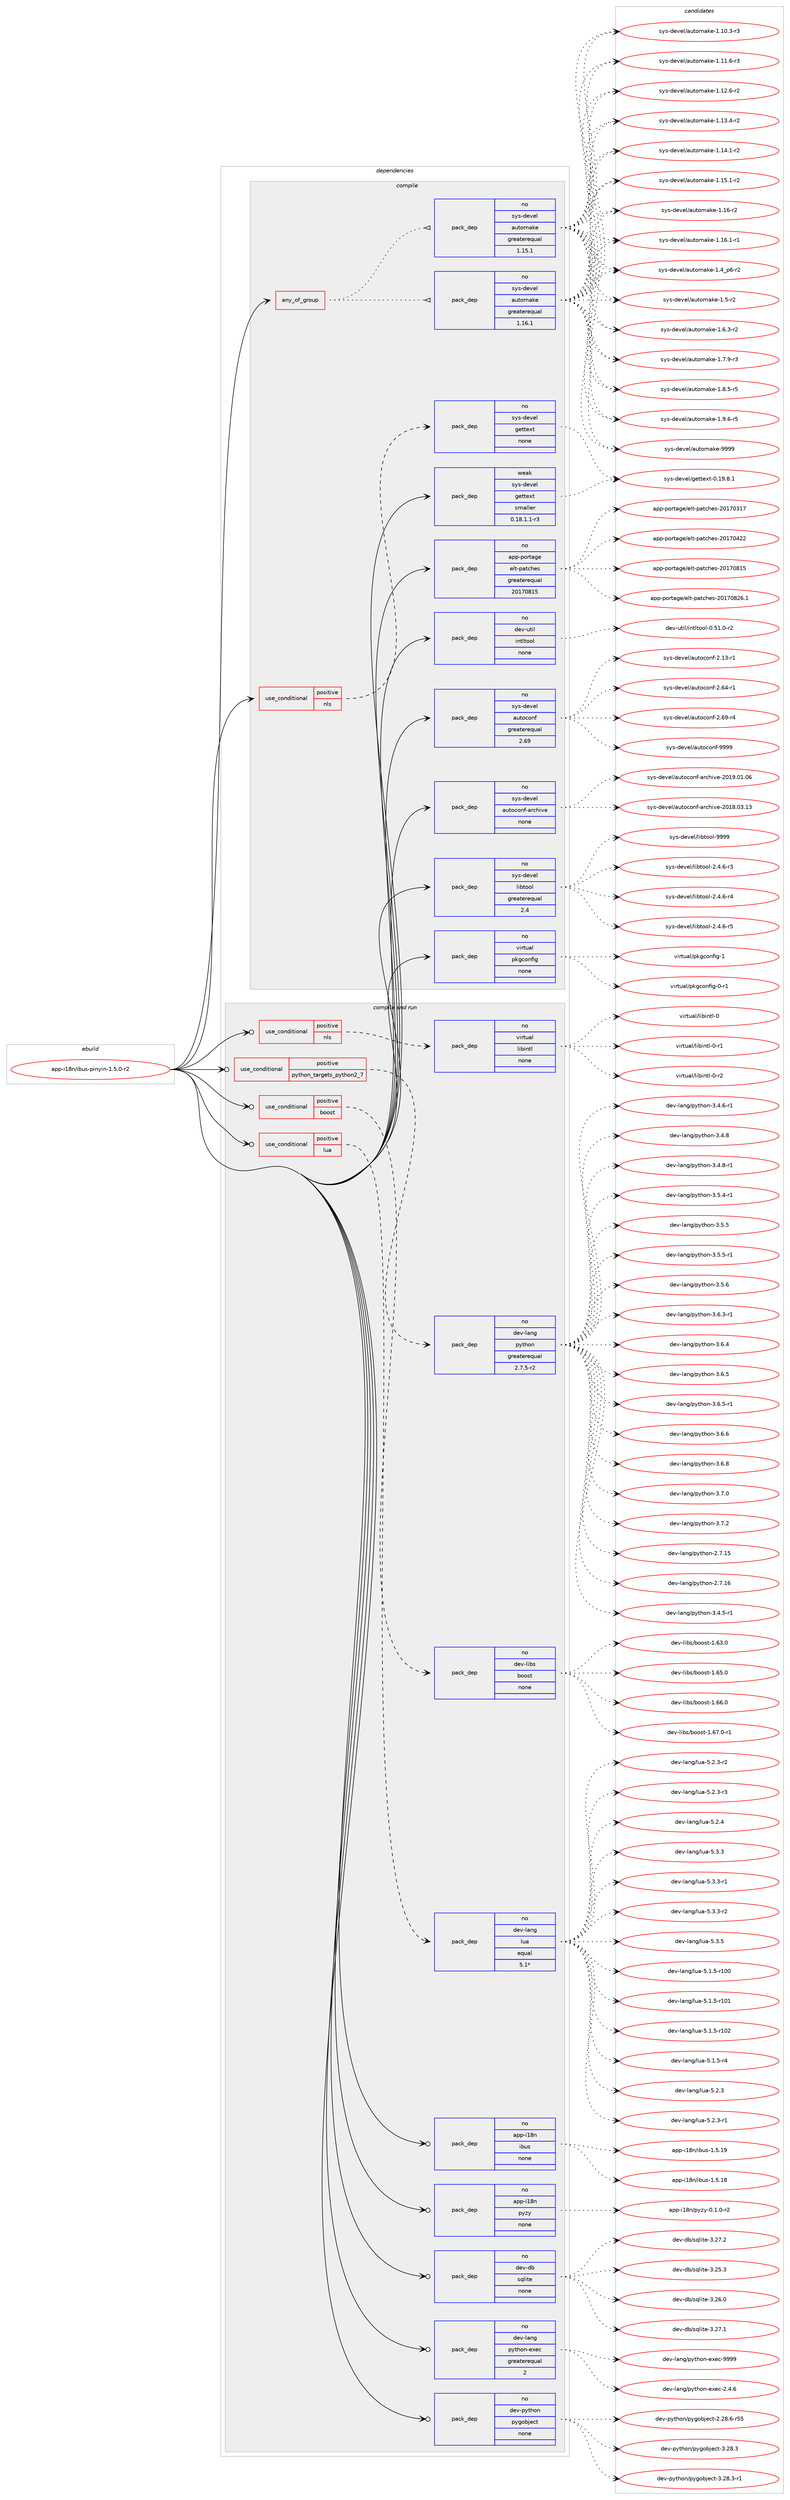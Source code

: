 digraph prolog {

# *************
# Graph options
# *************

newrank=true;
concentrate=true;
compound=true;
graph [rankdir=LR,fontname=Helvetica,fontsize=10,ranksep=1.5];#, ranksep=2.5, nodesep=0.2];
edge  [arrowhead=vee];
node  [fontname=Helvetica,fontsize=10];

# **********
# The ebuild
# **********

subgraph cluster_leftcol {
color=gray;
rank=same;
label=<<i>ebuild</i>>;
id [label="app-i18n/ibus-pinyin-1.5.0-r2", color=red, width=4, href="../app-i18n/ibus-pinyin-1.5.0-r2.svg"];
}

# ****************
# The dependencies
# ****************

subgraph cluster_midcol {
color=gray;
label=<<i>dependencies</i>>;
subgraph cluster_compile {
fillcolor="#eeeeee";
style=filled;
label=<<i>compile</i>>;
subgraph any19571 {
dependency1295176 [label=<<TABLE BORDER="0" CELLBORDER="1" CELLSPACING="0" CELLPADDING="4"><TR><TD CELLPADDING="10">any_of_group</TD></TR></TABLE>>, shape=none, color=red];subgraph pack922435 {
dependency1295177 [label=<<TABLE BORDER="0" CELLBORDER="1" CELLSPACING="0" CELLPADDING="4" WIDTH="220"><TR><TD ROWSPAN="6" CELLPADDING="30">pack_dep</TD></TR><TR><TD WIDTH="110">no</TD></TR><TR><TD>sys-devel</TD></TR><TR><TD>automake</TD></TR><TR><TD>greaterequal</TD></TR><TR><TD>1.16.1</TD></TR></TABLE>>, shape=none, color=blue];
}
dependency1295176:e -> dependency1295177:w [weight=20,style="dotted",arrowhead="oinv"];
subgraph pack922436 {
dependency1295178 [label=<<TABLE BORDER="0" CELLBORDER="1" CELLSPACING="0" CELLPADDING="4" WIDTH="220"><TR><TD ROWSPAN="6" CELLPADDING="30">pack_dep</TD></TR><TR><TD WIDTH="110">no</TD></TR><TR><TD>sys-devel</TD></TR><TR><TD>automake</TD></TR><TR><TD>greaterequal</TD></TR><TR><TD>1.15.1</TD></TR></TABLE>>, shape=none, color=blue];
}
dependency1295176:e -> dependency1295178:w [weight=20,style="dotted",arrowhead="oinv"];
}
id:e -> dependency1295176:w [weight=20,style="solid",arrowhead="vee"];
subgraph cond352632 {
dependency1295179 [label=<<TABLE BORDER="0" CELLBORDER="1" CELLSPACING="0" CELLPADDING="4"><TR><TD ROWSPAN="3" CELLPADDING="10">use_conditional</TD></TR><TR><TD>positive</TD></TR><TR><TD>nls</TD></TR></TABLE>>, shape=none, color=red];
subgraph pack922437 {
dependency1295180 [label=<<TABLE BORDER="0" CELLBORDER="1" CELLSPACING="0" CELLPADDING="4" WIDTH="220"><TR><TD ROWSPAN="6" CELLPADDING="30">pack_dep</TD></TR><TR><TD WIDTH="110">no</TD></TR><TR><TD>sys-devel</TD></TR><TR><TD>gettext</TD></TR><TR><TD>none</TD></TR><TR><TD></TD></TR></TABLE>>, shape=none, color=blue];
}
dependency1295179:e -> dependency1295180:w [weight=20,style="dashed",arrowhead="vee"];
}
id:e -> dependency1295179:w [weight=20,style="solid",arrowhead="vee"];
subgraph pack922438 {
dependency1295181 [label=<<TABLE BORDER="0" CELLBORDER="1" CELLSPACING="0" CELLPADDING="4" WIDTH="220"><TR><TD ROWSPAN="6" CELLPADDING="30">pack_dep</TD></TR><TR><TD WIDTH="110">no</TD></TR><TR><TD>app-portage</TD></TR><TR><TD>elt-patches</TD></TR><TR><TD>greaterequal</TD></TR><TR><TD>20170815</TD></TR></TABLE>>, shape=none, color=blue];
}
id:e -> dependency1295181:w [weight=20,style="solid",arrowhead="vee"];
subgraph pack922439 {
dependency1295182 [label=<<TABLE BORDER="0" CELLBORDER="1" CELLSPACING="0" CELLPADDING="4" WIDTH="220"><TR><TD ROWSPAN="6" CELLPADDING="30">pack_dep</TD></TR><TR><TD WIDTH="110">no</TD></TR><TR><TD>dev-util</TD></TR><TR><TD>intltool</TD></TR><TR><TD>none</TD></TR><TR><TD></TD></TR></TABLE>>, shape=none, color=blue];
}
id:e -> dependency1295182:w [weight=20,style="solid",arrowhead="vee"];
subgraph pack922440 {
dependency1295183 [label=<<TABLE BORDER="0" CELLBORDER="1" CELLSPACING="0" CELLPADDING="4" WIDTH="220"><TR><TD ROWSPAN="6" CELLPADDING="30">pack_dep</TD></TR><TR><TD WIDTH="110">no</TD></TR><TR><TD>sys-devel</TD></TR><TR><TD>autoconf</TD></TR><TR><TD>greaterequal</TD></TR><TR><TD>2.69</TD></TR></TABLE>>, shape=none, color=blue];
}
id:e -> dependency1295183:w [weight=20,style="solid",arrowhead="vee"];
subgraph pack922441 {
dependency1295184 [label=<<TABLE BORDER="0" CELLBORDER="1" CELLSPACING="0" CELLPADDING="4" WIDTH="220"><TR><TD ROWSPAN="6" CELLPADDING="30">pack_dep</TD></TR><TR><TD WIDTH="110">no</TD></TR><TR><TD>sys-devel</TD></TR><TR><TD>autoconf-archive</TD></TR><TR><TD>none</TD></TR><TR><TD></TD></TR></TABLE>>, shape=none, color=blue];
}
id:e -> dependency1295184:w [weight=20,style="solid",arrowhead="vee"];
subgraph pack922442 {
dependency1295185 [label=<<TABLE BORDER="0" CELLBORDER="1" CELLSPACING="0" CELLPADDING="4" WIDTH="220"><TR><TD ROWSPAN="6" CELLPADDING="30">pack_dep</TD></TR><TR><TD WIDTH="110">no</TD></TR><TR><TD>sys-devel</TD></TR><TR><TD>libtool</TD></TR><TR><TD>greaterequal</TD></TR><TR><TD>2.4</TD></TR></TABLE>>, shape=none, color=blue];
}
id:e -> dependency1295185:w [weight=20,style="solid",arrowhead="vee"];
subgraph pack922443 {
dependency1295186 [label=<<TABLE BORDER="0" CELLBORDER="1" CELLSPACING="0" CELLPADDING="4" WIDTH="220"><TR><TD ROWSPAN="6" CELLPADDING="30">pack_dep</TD></TR><TR><TD WIDTH="110">no</TD></TR><TR><TD>virtual</TD></TR><TR><TD>pkgconfig</TD></TR><TR><TD>none</TD></TR><TR><TD></TD></TR></TABLE>>, shape=none, color=blue];
}
id:e -> dependency1295186:w [weight=20,style="solid",arrowhead="vee"];
subgraph pack922444 {
dependency1295187 [label=<<TABLE BORDER="0" CELLBORDER="1" CELLSPACING="0" CELLPADDING="4" WIDTH="220"><TR><TD ROWSPAN="6" CELLPADDING="30">pack_dep</TD></TR><TR><TD WIDTH="110">weak</TD></TR><TR><TD>sys-devel</TD></TR><TR><TD>gettext</TD></TR><TR><TD>smaller</TD></TR><TR><TD>0.18.1.1-r3</TD></TR></TABLE>>, shape=none, color=blue];
}
id:e -> dependency1295187:w [weight=20,style="solid",arrowhead="vee"];
}
subgraph cluster_compileandrun {
fillcolor="#eeeeee";
style=filled;
label=<<i>compile and run</i>>;
subgraph cond352633 {
dependency1295188 [label=<<TABLE BORDER="0" CELLBORDER="1" CELLSPACING="0" CELLPADDING="4"><TR><TD ROWSPAN="3" CELLPADDING="10">use_conditional</TD></TR><TR><TD>positive</TD></TR><TR><TD>boost</TD></TR></TABLE>>, shape=none, color=red];
subgraph pack922445 {
dependency1295189 [label=<<TABLE BORDER="0" CELLBORDER="1" CELLSPACING="0" CELLPADDING="4" WIDTH="220"><TR><TD ROWSPAN="6" CELLPADDING="30">pack_dep</TD></TR><TR><TD WIDTH="110">no</TD></TR><TR><TD>dev-libs</TD></TR><TR><TD>boost</TD></TR><TR><TD>none</TD></TR><TR><TD></TD></TR></TABLE>>, shape=none, color=blue];
}
dependency1295188:e -> dependency1295189:w [weight=20,style="dashed",arrowhead="vee"];
}
id:e -> dependency1295188:w [weight=20,style="solid",arrowhead="odotvee"];
subgraph cond352634 {
dependency1295190 [label=<<TABLE BORDER="0" CELLBORDER="1" CELLSPACING="0" CELLPADDING="4"><TR><TD ROWSPAN="3" CELLPADDING="10">use_conditional</TD></TR><TR><TD>positive</TD></TR><TR><TD>lua</TD></TR></TABLE>>, shape=none, color=red];
subgraph pack922446 {
dependency1295191 [label=<<TABLE BORDER="0" CELLBORDER="1" CELLSPACING="0" CELLPADDING="4" WIDTH="220"><TR><TD ROWSPAN="6" CELLPADDING="30">pack_dep</TD></TR><TR><TD WIDTH="110">no</TD></TR><TR><TD>dev-lang</TD></TR><TR><TD>lua</TD></TR><TR><TD>equal</TD></TR><TR><TD>5.1*</TD></TR></TABLE>>, shape=none, color=blue];
}
dependency1295190:e -> dependency1295191:w [weight=20,style="dashed",arrowhead="vee"];
}
id:e -> dependency1295190:w [weight=20,style="solid",arrowhead="odotvee"];
subgraph cond352635 {
dependency1295192 [label=<<TABLE BORDER="0" CELLBORDER="1" CELLSPACING="0" CELLPADDING="4"><TR><TD ROWSPAN="3" CELLPADDING="10">use_conditional</TD></TR><TR><TD>positive</TD></TR><TR><TD>nls</TD></TR></TABLE>>, shape=none, color=red];
subgraph pack922447 {
dependency1295193 [label=<<TABLE BORDER="0" CELLBORDER="1" CELLSPACING="0" CELLPADDING="4" WIDTH="220"><TR><TD ROWSPAN="6" CELLPADDING="30">pack_dep</TD></TR><TR><TD WIDTH="110">no</TD></TR><TR><TD>virtual</TD></TR><TR><TD>libintl</TD></TR><TR><TD>none</TD></TR><TR><TD></TD></TR></TABLE>>, shape=none, color=blue];
}
dependency1295192:e -> dependency1295193:w [weight=20,style="dashed",arrowhead="vee"];
}
id:e -> dependency1295192:w [weight=20,style="solid",arrowhead="odotvee"];
subgraph cond352636 {
dependency1295194 [label=<<TABLE BORDER="0" CELLBORDER="1" CELLSPACING="0" CELLPADDING="4"><TR><TD ROWSPAN="3" CELLPADDING="10">use_conditional</TD></TR><TR><TD>positive</TD></TR><TR><TD>python_targets_python2_7</TD></TR></TABLE>>, shape=none, color=red];
subgraph pack922448 {
dependency1295195 [label=<<TABLE BORDER="0" CELLBORDER="1" CELLSPACING="0" CELLPADDING="4" WIDTH="220"><TR><TD ROWSPAN="6" CELLPADDING="30">pack_dep</TD></TR><TR><TD WIDTH="110">no</TD></TR><TR><TD>dev-lang</TD></TR><TR><TD>python</TD></TR><TR><TD>greaterequal</TD></TR><TR><TD>2.7.5-r2</TD></TR></TABLE>>, shape=none, color=blue];
}
dependency1295194:e -> dependency1295195:w [weight=20,style="dashed",arrowhead="vee"];
}
id:e -> dependency1295194:w [weight=20,style="solid",arrowhead="odotvee"];
subgraph pack922449 {
dependency1295196 [label=<<TABLE BORDER="0" CELLBORDER="1" CELLSPACING="0" CELLPADDING="4" WIDTH="220"><TR><TD ROWSPAN="6" CELLPADDING="30">pack_dep</TD></TR><TR><TD WIDTH="110">no</TD></TR><TR><TD>app-i18n</TD></TR><TR><TD>ibus</TD></TR><TR><TD>none</TD></TR><TR><TD></TD></TR></TABLE>>, shape=none, color=blue];
}
id:e -> dependency1295196:w [weight=20,style="solid",arrowhead="odotvee"];
subgraph pack922450 {
dependency1295197 [label=<<TABLE BORDER="0" CELLBORDER="1" CELLSPACING="0" CELLPADDING="4" WIDTH="220"><TR><TD ROWSPAN="6" CELLPADDING="30">pack_dep</TD></TR><TR><TD WIDTH="110">no</TD></TR><TR><TD>app-i18n</TD></TR><TR><TD>pyzy</TD></TR><TR><TD>none</TD></TR><TR><TD></TD></TR></TABLE>>, shape=none, color=blue];
}
id:e -> dependency1295197:w [weight=20,style="solid",arrowhead="odotvee"];
subgraph pack922451 {
dependency1295198 [label=<<TABLE BORDER="0" CELLBORDER="1" CELLSPACING="0" CELLPADDING="4" WIDTH="220"><TR><TD ROWSPAN="6" CELLPADDING="30">pack_dep</TD></TR><TR><TD WIDTH="110">no</TD></TR><TR><TD>dev-db</TD></TR><TR><TD>sqlite</TD></TR><TR><TD>none</TD></TR><TR><TD></TD></TR></TABLE>>, shape=none, color=blue];
}
id:e -> dependency1295198:w [weight=20,style="solid",arrowhead="odotvee"];
subgraph pack922452 {
dependency1295199 [label=<<TABLE BORDER="0" CELLBORDER="1" CELLSPACING="0" CELLPADDING="4" WIDTH="220"><TR><TD ROWSPAN="6" CELLPADDING="30">pack_dep</TD></TR><TR><TD WIDTH="110">no</TD></TR><TR><TD>dev-lang</TD></TR><TR><TD>python-exec</TD></TR><TR><TD>greaterequal</TD></TR><TR><TD>2</TD></TR></TABLE>>, shape=none, color=blue];
}
id:e -> dependency1295199:w [weight=20,style="solid",arrowhead="odotvee"];
subgraph pack922453 {
dependency1295200 [label=<<TABLE BORDER="0" CELLBORDER="1" CELLSPACING="0" CELLPADDING="4" WIDTH="220"><TR><TD ROWSPAN="6" CELLPADDING="30">pack_dep</TD></TR><TR><TD WIDTH="110">no</TD></TR><TR><TD>dev-python</TD></TR><TR><TD>pygobject</TD></TR><TR><TD>none</TD></TR><TR><TD></TD></TR></TABLE>>, shape=none, color=blue];
}
id:e -> dependency1295200:w [weight=20,style="solid",arrowhead="odotvee"];
}
subgraph cluster_run {
fillcolor="#eeeeee";
style=filled;
label=<<i>run</i>>;
}
}

# **************
# The candidates
# **************

subgraph cluster_choices {
rank=same;
color=gray;
label=<<i>candidates</i>>;

subgraph choice922435 {
color=black;
nodesep=1;
choice11512111545100101118101108479711711611110997107101454946494846514511451 [label="sys-devel/automake-1.10.3-r3", color=red, width=4,href="../sys-devel/automake-1.10.3-r3.svg"];
choice11512111545100101118101108479711711611110997107101454946494946544511451 [label="sys-devel/automake-1.11.6-r3", color=red, width=4,href="../sys-devel/automake-1.11.6-r3.svg"];
choice11512111545100101118101108479711711611110997107101454946495046544511450 [label="sys-devel/automake-1.12.6-r2", color=red, width=4,href="../sys-devel/automake-1.12.6-r2.svg"];
choice11512111545100101118101108479711711611110997107101454946495146524511450 [label="sys-devel/automake-1.13.4-r2", color=red, width=4,href="../sys-devel/automake-1.13.4-r2.svg"];
choice11512111545100101118101108479711711611110997107101454946495246494511450 [label="sys-devel/automake-1.14.1-r2", color=red, width=4,href="../sys-devel/automake-1.14.1-r2.svg"];
choice11512111545100101118101108479711711611110997107101454946495346494511450 [label="sys-devel/automake-1.15.1-r2", color=red, width=4,href="../sys-devel/automake-1.15.1-r2.svg"];
choice1151211154510010111810110847971171161111099710710145494649544511450 [label="sys-devel/automake-1.16-r2", color=red, width=4,href="../sys-devel/automake-1.16-r2.svg"];
choice11512111545100101118101108479711711611110997107101454946495446494511449 [label="sys-devel/automake-1.16.1-r1", color=red, width=4,href="../sys-devel/automake-1.16.1-r1.svg"];
choice115121115451001011181011084797117116111109971071014549465295112544511450 [label="sys-devel/automake-1.4_p6-r2", color=red, width=4,href="../sys-devel/automake-1.4_p6-r2.svg"];
choice11512111545100101118101108479711711611110997107101454946534511450 [label="sys-devel/automake-1.5-r2", color=red, width=4,href="../sys-devel/automake-1.5-r2.svg"];
choice115121115451001011181011084797117116111109971071014549465446514511450 [label="sys-devel/automake-1.6.3-r2", color=red, width=4,href="../sys-devel/automake-1.6.3-r2.svg"];
choice115121115451001011181011084797117116111109971071014549465546574511451 [label="sys-devel/automake-1.7.9-r3", color=red, width=4,href="../sys-devel/automake-1.7.9-r3.svg"];
choice115121115451001011181011084797117116111109971071014549465646534511453 [label="sys-devel/automake-1.8.5-r5", color=red, width=4,href="../sys-devel/automake-1.8.5-r5.svg"];
choice115121115451001011181011084797117116111109971071014549465746544511453 [label="sys-devel/automake-1.9.6-r5", color=red, width=4,href="../sys-devel/automake-1.9.6-r5.svg"];
choice115121115451001011181011084797117116111109971071014557575757 [label="sys-devel/automake-9999", color=red, width=4,href="../sys-devel/automake-9999.svg"];
dependency1295177:e -> choice11512111545100101118101108479711711611110997107101454946494846514511451:w [style=dotted,weight="100"];
dependency1295177:e -> choice11512111545100101118101108479711711611110997107101454946494946544511451:w [style=dotted,weight="100"];
dependency1295177:e -> choice11512111545100101118101108479711711611110997107101454946495046544511450:w [style=dotted,weight="100"];
dependency1295177:e -> choice11512111545100101118101108479711711611110997107101454946495146524511450:w [style=dotted,weight="100"];
dependency1295177:e -> choice11512111545100101118101108479711711611110997107101454946495246494511450:w [style=dotted,weight="100"];
dependency1295177:e -> choice11512111545100101118101108479711711611110997107101454946495346494511450:w [style=dotted,weight="100"];
dependency1295177:e -> choice1151211154510010111810110847971171161111099710710145494649544511450:w [style=dotted,weight="100"];
dependency1295177:e -> choice11512111545100101118101108479711711611110997107101454946495446494511449:w [style=dotted,weight="100"];
dependency1295177:e -> choice115121115451001011181011084797117116111109971071014549465295112544511450:w [style=dotted,weight="100"];
dependency1295177:e -> choice11512111545100101118101108479711711611110997107101454946534511450:w [style=dotted,weight="100"];
dependency1295177:e -> choice115121115451001011181011084797117116111109971071014549465446514511450:w [style=dotted,weight="100"];
dependency1295177:e -> choice115121115451001011181011084797117116111109971071014549465546574511451:w [style=dotted,weight="100"];
dependency1295177:e -> choice115121115451001011181011084797117116111109971071014549465646534511453:w [style=dotted,weight="100"];
dependency1295177:e -> choice115121115451001011181011084797117116111109971071014549465746544511453:w [style=dotted,weight="100"];
dependency1295177:e -> choice115121115451001011181011084797117116111109971071014557575757:w [style=dotted,weight="100"];
}
subgraph choice922436 {
color=black;
nodesep=1;
choice11512111545100101118101108479711711611110997107101454946494846514511451 [label="sys-devel/automake-1.10.3-r3", color=red, width=4,href="../sys-devel/automake-1.10.3-r3.svg"];
choice11512111545100101118101108479711711611110997107101454946494946544511451 [label="sys-devel/automake-1.11.6-r3", color=red, width=4,href="../sys-devel/automake-1.11.6-r3.svg"];
choice11512111545100101118101108479711711611110997107101454946495046544511450 [label="sys-devel/automake-1.12.6-r2", color=red, width=4,href="../sys-devel/automake-1.12.6-r2.svg"];
choice11512111545100101118101108479711711611110997107101454946495146524511450 [label="sys-devel/automake-1.13.4-r2", color=red, width=4,href="../sys-devel/automake-1.13.4-r2.svg"];
choice11512111545100101118101108479711711611110997107101454946495246494511450 [label="sys-devel/automake-1.14.1-r2", color=red, width=4,href="../sys-devel/automake-1.14.1-r2.svg"];
choice11512111545100101118101108479711711611110997107101454946495346494511450 [label="sys-devel/automake-1.15.1-r2", color=red, width=4,href="../sys-devel/automake-1.15.1-r2.svg"];
choice1151211154510010111810110847971171161111099710710145494649544511450 [label="sys-devel/automake-1.16-r2", color=red, width=4,href="../sys-devel/automake-1.16-r2.svg"];
choice11512111545100101118101108479711711611110997107101454946495446494511449 [label="sys-devel/automake-1.16.1-r1", color=red, width=4,href="../sys-devel/automake-1.16.1-r1.svg"];
choice115121115451001011181011084797117116111109971071014549465295112544511450 [label="sys-devel/automake-1.4_p6-r2", color=red, width=4,href="../sys-devel/automake-1.4_p6-r2.svg"];
choice11512111545100101118101108479711711611110997107101454946534511450 [label="sys-devel/automake-1.5-r2", color=red, width=4,href="../sys-devel/automake-1.5-r2.svg"];
choice115121115451001011181011084797117116111109971071014549465446514511450 [label="sys-devel/automake-1.6.3-r2", color=red, width=4,href="../sys-devel/automake-1.6.3-r2.svg"];
choice115121115451001011181011084797117116111109971071014549465546574511451 [label="sys-devel/automake-1.7.9-r3", color=red, width=4,href="../sys-devel/automake-1.7.9-r3.svg"];
choice115121115451001011181011084797117116111109971071014549465646534511453 [label="sys-devel/automake-1.8.5-r5", color=red, width=4,href="../sys-devel/automake-1.8.5-r5.svg"];
choice115121115451001011181011084797117116111109971071014549465746544511453 [label="sys-devel/automake-1.9.6-r5", color=red, width=4,href="../sys-devel/automake-1.9.6-r5.svg"];
choice115121115451001011181011084797117116111109971071014557575757 [label="sys-devel/automake-9999", color=red, width=4,href="../sys-devel/automake-9999.svg"];
dependency1295178:e -> choice11512111545100101118101108479711711611110997107101454946494846514511451:w [style=dotted,weight="100"];
dependency1295178:e -> choice11512111545100101118101108479711711611110997107101454946494946544511451:w [style=dotted,weight="100"];
dependency1295178:e -> choice11512111545100101118101108479711711611110997107101454946495046544511450:w [style=dotted,weight="100"];
dependency1295178:e -> choice11512111545100101118101108479711711611110997107101454946495146524511450:w [style=dotted,weight="100"];
dependency1295178:e -> choice11512111545100101118101108479711711611110997107101454946495246494511450:w [style=dotted,weight="100"];
dependency1295178:e -> choice11512111545100101118101108479711711611110997107101454946495346494511450:w [style=dotted,weight="100"];
dependency1295178:e -> choice1151211154510010111810110847971171161111099710710145494649544511450:w [style=dotted,weight="100"];
dependency1295178:e -> choice11512111545100101118101108479711711611110997107101454946495446494511449:w [style=dotted,weight="100"];
dependency1295178:e -> choice115121115451001011181011084797117116111109971071014549465295112544511450:w [style=dotted,weight="100"];
dependency1295178:e -> choice11512111545100101118101108479711711611110997107101454946534511450:w [style=dotted,weight="100"];
dependency1295178:e -> choice115121115451001011181011084797117116111109971071014549465446514511450:w [style=dotted,weight="100"];
dependency1295178:e -> choice115121115451001011181011084797117116111109971071014549465546574511451:w [style=dotted,weight="100"];
dependency1295178:e -> choice115121115451001011181011084797117116111109971071014549465646534511453:w [style=dotted,weight="100"];
dependency1295178:e -> choice115121115451001011181011084797117116111109971071014549465746544511453:w [style=dotted,weight="100"];
dependency1295178:e -> choice115121115451001011181011084797117116111109971071014557575757:w [style=dotted,weight="100"];
}
subgraph choice922437 {
color=black;
nodesep=1;
choice1151211154510010111810110847103101116116101120116454846495746564649 [label="sys-devel/gettext-0.19.8.1", color=red, width=4,href="../sys-devel/gettext-0.19.8.1.svg"];
dependency1295180:e -> choice1151211154510010111810110847103101116116101120116454846495746564649:w [style=dotted,weight="100"];
}
subgraph choice922438 {
color=black;
nodesep=1;
choice97112112451121111141169710310147101108116451129711699104101115455048495548514955 [label="app-portage/elt-patches-20170317", color=red, width=4,href="../app-portage/elt-patches-20170317.svg"];
choice97112112451121111141169710310147101108116451129711699104101115455048495548525050 [label="app-portage/elt-patches-20170422", color=red, width=4,href="../app-portage/elt-patches-20170422.svg"];
choice97112112451121111141169710310147101108116451129711699104101115455048495548564953 [label="app-portage/elt-patches-20170815", color=red, width=4,href="../app-portage/elt-patches-20170815.svg"];
choice971121124511211111411697103101471011081164511297116991041011154550484955485650544649 [label="app-portage/elt-patches-20170826.1", color=red, width=4,href="../app-portage/elt-patches-20170826.1.svg"];
dependency1295181:e -> choice97112112451121111141169710310147101108116451129711699104101115455048495548514955:w [style=dotted,weight="100"];
dependency1295181:e -> choice97112112451121111141169710310147101108116451129711699104101115455048495548525050:w [style=dotted,weight="100"];
dependency1295181:e -> choice97112112451121111141169710310147101108116451129711699104101115455048495548564953:w [style=dotted,weight="100"];
dependency1295181:e -> choice971121124511211111411697103101471011081164511297116991041011154550484955485650544649:w [style=dotted,weight="100"];
}
subgraph choice922439 {
color=black;
nodesep=1;
choice1001011184511711610510847105110116108116111111108454846534946484511450 [label="dev-util/intltool-0.51.0-r2", color=red, width=4,href="../dev-util/intltool-0.51.0-r2.svg"];
dependency1295182:e -> choice1001011184511711610510847105110116108116111111108454846534946484511450:w [style=dotted,weight="100"];
}
subgraph choice922440 {
color=black;
nodesep=1;
choice1151211154510010111810110847971171161119911111010245504649514511449 [label="sys-devel/autoconf-2.13-r1", color=red, width=4,href="../sys-devel/autoconf-2.13-r1.svg"];
choice1151211154510010111810110847971171161119911111010245504654524511449 [label="sys-devel/autoconf-2.64-r1", color=red, width=4,href="../sys-devel/autoconf-2.64-r1.svg"];
choice1151211154510010111810110847971171161119911111010245504654574511452 [label="sys-devel/autoconf-2.69-r4", color=red, width=4,href="../sys-devel/autoconf-2.69-r4.svg"];
choice115121115451001011181011084797117116111991111101024557575757 [label="sys-devel/autoconf-9999", color=red, width=4,href="../sys-devel/autoconf-9999.svg"];
dependency1295183:e -> choice1151211154510010111810110847971171161119911111010245504649514511449:w [style=dotted,weight="100"];
dependency1295183:e -> choice1151211154510010111810110847971171161119911111010245504654524511449:w [style=dotted,weight="100"];
dependency1295183:e -> choice1151211154510010111810110847971171161119911111010245504654574511452:w [style=dotted,weight="100"];
dependency1295183:e -> choice115121115451001011181011084797117116111991111101024557575757:w [style=dotted,weight="100"];
}
subgraph choice922441 {
color=black;
nodesep=1;
choice115121115451001011181011084797117116111991111101024597114991041051181014550484956464851464951 [label="sys-devel/autoconf-archive-2018.03.13", color=red, width=4,href="../sys-devel/autoconf-archive-2018.03.13.svg"];
choice115121115451001011181011084797117116111991111101024597114991041051181014550484957464849464854 [label="sys-devel/autoconf-archive-2019.01.06", color=red, width=4,href="../sys-devel/autoconf-archive-2019.01.06.svg"];
dependency1295184:e -> choice115121115451001011181011084797117116111991111101024597114991041051181014550484956464851464951:w [style=dotted,weight="100"];
dependency1295184:e -> choice115121115451001011181011084797117116111991111101024597114991041051181014550484957464849464854:w [style=dotted,weight="100"];
}
subgraph choice922442 {
color=black;
nodesep=1;
choice1151211154510010111810110847108105981161111111084550465246544511451 [label="sys-devel/libtool-2.4.6-r3", color=red, width=4,href="../sys-devel/libtool-2.4.6-r3.svg"];
choice1151211154510010111810110847108105981161111111084550465246544511452 [label="sys-devel/libtool-2.4.6-r4", color=red, width=4,href="../sys-devel/libtool-2.4.6-r4.svg"];
choice1151211154510010111810110847108105981161111111084550465246544511453 [label="sys-devel/libtool-2.4.6-r5", color=red, width=4,href="../sys-devel/libtool-2.4.6-r5.svg"];
choice1151211154510010111810110847108105981161111111084557575757 [label="sys-devel/libtool-9999", color=red, width=4,href="../sys-devel/libtool-9999.svg"];
dependency1295185:e -> choice1151211154510010111810110847108105981161111111084550465246544511451:w [style=dotted,weight="100"];
dependency1295185:e -> choice1151211154510010111810110847108105981161111111084550465246544511452:w [style=dotted,weight="100"];
dependency1295185:e -> choice1151211154510010111810110847108105981161111111084550465246544511453:w [style=dotted,weight="100"];
dependency1295185:e -> choice1151211154510010111810110847108105981161111111084557575757:w [style=dotted,weight="100"];
}
subgraph choice922443 {
color=black;
nodesep=1;
choice11810511411611797108471121071039911111010210510345484511449 [label="virtual/pkgconfig-0-r1", color=red, width=4,href="../virtual/pkgconfig-0-r1.svg"];
choice1181051141161179710847112107103991111101021051034549 [label="virtual/pkgconfig-1", color=red, width=4,href="../virtual/pkgconfig-1.svg"];
dependency1295186:e -> choice11810511411611797108471121071039911111010210510345484511449:w [style=dotted,weight="100"];
dependency1295186:e -> choice1181051141161179710847112107103991111101021051034549:w [style=dotted,weight="100"];
}
subgraph choice922444 {
color=black;
nodesep=1;
choice1151211154510010111810110847103101116116101120116454846495746564649 [label="sys-devel/gettext-0.19.8.1", color=red, width=4,href="../sys-devel/gettext-0.19.8.1.svg"];
dependency1295187:e -> choice1151211154510010111810110847103101116116101120116454846495746564649:w [style=dotted,weight="100"];
}
subgraph choice922445 {
color=black;
nodesep=1;
choice1001011184510810598115479811111111511645494654514648 [label="dev-libs/boost-1.63.0", color=red, width=4,href="../dev-libs/boost-1.63.0.svg"];
choice1001011184510810598115479811111111511645494654534648 [label="dev-libs/boost-1.65.0", color=red, width=4,href="../dev-libs/boost-1.65.0.svg"];
choice1001011184510810598115479811111111511645494654544648 [label="dev-libs/boost-1.66.0", color=red, width=4,href="../dev-libs/boost-1.66.0.svg"];
choice10010111845108105981154798111111115116454946545546484511449 [label="dev-libs/boost-1.67.0-r1", color=red, width=4,href="../dev-libs/boost-1.67.0-r1.svg"];
dependency1295189:e -> choice1001011184510810598115479811111111511645494654514648:w [style=dotted,weight="100"];
dependency1295189:e -> choice1001011184510810598115479811111111511645494654534648:w [style=dotted,weight="100"];
dependency1295189:e -> choice1001011184510810598115479811111111511645494654544648:w [style=dotted,weight="100"];
dependency1295189:e -> choice10010111845108105981154798111111115116454946545546484511449:w [style=dotted,weight="100"];
}
subgraph choice922446 {
color=black;
nodesep=1;
choice1001011184510897110103471081179745534649465345114494848 [label="dev-lang/lua-5.1.5-r100", color=red, width=4,href="../dev-lang/lua-5.1.5-r100.svg"];
choice1001011184510897110103471081179745534649465345114494849 [label="dev-lang/lua-5.1.5-r101", color=red, width=4,href="../dev-lang/lua-5.1.5-r101.svg"];
choice1001011184510897110103471081179745534649465345114494850 [label="dev-lang/lua-5.1.5-r102", color=red, width=4,href="../dev-lang/lua-5.1.5-r102.svg"];
choice100101118451089711010347108117974553464946534511452 [label="dev-lang/lua-5.1.5-r4", color=red, width=4,href="../dev-lang/lua-5.1.5-r4.svg"];
choice10010111845108971101034710811797455346504651 [label="dev-lang/lua-5.2.3", color=red, width=4,href="../dev-lang/lua-5.2.3.svg"];
choice100101118451089711010347108117974553465046514511449 [label="dev-lang/lua-5.2.3-r1", color=red, width=4,href="../dev-lang/lua-5.2.3-r1.svg"];
choice100101118451089711010347108117974553465046514511450 [label="dev-lang/lua-5.2.3-r2", color=red, width=4,href="../dev-lang/lua-5.2.3-r2.svg"];
choice100101118451089711010347108117974553465046514511451 [label="dev-lang/lua-5.2.3-r3", color=red, width=4,href="../dev-lang/lua-5.2.3-r3.svg"];
choice10010111845108971101034710811797455346504652 [label="dev-lang/lua-5.2.4", color=red, width=4,href="../dev-lang/lua-5.2.4.svg"];
choice10010111845108971101034710811797455346514651 [label="dev-lang/lua-5.3.3", color=red, width=4,href="../dev-lang/lua-5.3.3.svg"];
choice100101118451089711010347108117974553465146514511449 [label="dev-lang/lua-5.3.3-r1", color=red, width=4,href="../dev-lang/lua-5.3.3-r1.svg"];
choice100101118451089711010347108117974553465146514511450 [label="dev-lang/lua-5.3.3-r2", color=red, width=4,href="../dev-lang/lua-5.3.3-r2.svg"];
choice10010111845108971101034710811797455346514653 [label="dev-lang/lua-5.3.5", color=red, width=4,href="../dev-lang/lua-5.3.5.svg"];
dependency1295191:e -> choice1001011184510897110103471081179745534649465345114494848:w [style=dotted,weight="100"];
dependency1295191:e -> choice1001011184510897110103471081179745534649465345114494849:w [style=dotted,weight="100"];
dependency1295191:e -> choice1001011184510897110103471081179745534649465345114494850:w [style=dotted,weight="100"];
dependency1295191:e -> choice100101118451089711010347108117974553464946534511452:w [style=dotted,weight="100"];
dependency1295191:e -> choice10010111845108971101034710811797455346504651:w [style=dotted,weight="100"];
dependency1295191:e -> choice100101118451089711010347108117974553465046514511449:w [style=dotted,weight="100"];
dependency1295191:e -> choice100101118451089711010347108117974553465046514511450:w [style=dotted,weight="100"];
dependency1295191:e -> choice100101118451089711010347108117974553465046514511451:w [style=dotted,weight="100"];
dependency1295191:e -> choice10010111845108971101034710811797455346504652:w [style=dotted,weight="100"];
dependency1295191:e -> choice10010111845108971101034710811797455346514651:w [style=dotted,weight="100"];
dependency1295191:e -> choice100101118451089711010347108117974553465146514511449:w [style=dotted,weight="100"];
dependency1295191:e -> choice100101118451089711010347108117974553465146514511450:w [style=dotted,weight="100"];
dependency1295191:e -> choice10010111845108971101034710811797455346514653:w [style=dotted,weight="100"];
}
subgraph choice922447 {
color=black;
nodesep=1;
choice1181051141161179710847108105981051101161084548 [label="virtual/libintl-0", color=red, width=4,href="../virtual/libintl-0.svg"];
choice11810511411611797108471081059810511011610845484511449 [label="virtual/libintl-0-r1", color=red, width=4,href="../virtual/libintl-0-r1.svg"];
choice11810511411611797108471081059810511011610845484511450 [label="virtual/libintl-0-r2", color=red, width=4,href="../virtual/libintl-0-r2.svg"];
dependency1295193:e -> choice1181051141161179710847108105981051101161084548:w [style=dotted,weight="100"];
dependency1295193:e -> choice11810511411611797108471081059810511011610845484511449:w [style=dotted,weight="100"];
dependency1295193:e -> choice11810511411611797108471081059810511011610845484511450:w [style=dotted,weight="100"];
}
subgraph choice922448 {
color=black;
nodesep=1;
choice10010111845108971101034711212111610411111045504655464953 [label="dev-lang/python-2.7.15", color=red, width=4,href="../dev-lang/python-2.7.15.svg"];
choice10010111845108971101034711212111610411111045504655464954 [label="dev-lang/python-2.7.16", color=red, width=4,href="../dev-lang/python-2.7.16.svg"];
choice1001011184510897110103471121211161041111104551465246534511449 [label="dev-lang/python-3.4.5-r1", color=red, width=4,href="../dev-lang/python-3.4.5-r1.svg"];
choice1001011184510897110103471121211161041111104551465246544511449 [label="dev-lang/python-3.4.6-r1", color=red, width=4,href="../dev-lang/python-3.4.6-r1.svg"];
choice100101118451089711010347112121116104111110455146524656 [label="dev-lang/python-3.4.8", color=red, width=4,href="../dev-lang/python-3.4.8.svg"];
choice1001011184510897110103471121211161041111104551465246564511449 [label="dev-lang/python-3.4.8-r1", color=red, width=4,href="../dev-lang/python-3.4.8-r1.svg"];
choice1001011184510897110103471121211161041111104551465346524511449 [label="dev-lang/python-3.5.4-r1", color=red, width=4,href="../dev-lang/python-3.5.4-r1.svg"];
choice100101118451089711010347112121116104111110455146534653 [label="dev-lang/python-3.5.5", color=red, width=4,href="../dev-lang/python-3.5.5.svg"];
choice1001011184510897110103471121211161041111104551465346534511449 [label="dev-lang/python-3.5.5-r1", color=red, width=4,href="../dev-lang/python-3.5.5-r1.svg"];
choice100101118451089711010347112121116104111110455146534654 [label="dev-lang/python-3.5.6", color=red, width=4,href="../dev-lang/python-3.5.6.svg"];
choice1001011184510897110103471121211161041111104551465446514511449 [label="dev-lang/python-3.6.3-r1", color=red, width=4,href="../dev-lang/python-3.6.3-r1.svg"];
choice100101118451089711010347112121116104111110455146544652 [label="dev-lang/python-3.6.4", color=red, width=4,href="../dev-lang/python-3.6.4.svg"];
choice100101118451089711010347112121116104111110455146544653 [label="dev-lang/python-3.6.5", color=red, width=4,href="../dev-lang/python-3.6.5.svg"];
choice1001011184510897110103471121211161041111104551465446534511449 [label="dev-lang/python-3.6.5-r1", color=red, width=4,href="../dev-lang/python-3.6.5-r1.svg"];
choice100101118451089711010347112121116104111110455146544654 [label="dev-lang/python-3.6.6", color=red, width=4,href="../dev-lang/python-3.6.6.svg"];
choice100101118451089711010347112121116104111110455146544656 [label="dev-lang/python-3.6.8", color=red, width=4,href="../dev-lang/python-3.6.8.svg"];
choice100101118451089711010347112121116104111110455146554648 [label="dev-lang/python-3.7.0", color=red, width=4,href="../dev-lang/python-3.7.0.svg"];
choice100101118451089711010347112121116104111110455146554650 [label="dev-lang/python-3.7.2", color=red, width=4,href="../dev-lang/python-3.7.2.svg"];
dependency1295195:e -> choice10010111845108971101034711212111610411111045504655464953:w [style=dotted,weight="100"];
dependency1295195:e -> choice10010111845108971101034711212111610411111045504655464954:w [style=dotted,weight="100"];
dependency1295195:e -> choice1001011184510897110103471121211161041111104551465246534511449:w [style=dotted,weight="100"];
dependency1295195:e -> choice1001011184510897110103471121211161041111104551465246544511449:w [style=dotted,weight="100"];
dependency1295195:e -> choice100101118451089711010347112121116104111110455146524656:w [style=dotted,weight="100"];
dependency1295195:e -> choice1001011184510897110103471121211161041111104551465246564511449:w [style=dotted,weight="100"];
dependency1295195:e -> choice1001011184510897110103471121211161041111104551465346524511449:w [style=dotted,weight="100"];
dependency1295195:e -> choice100101118451089711010347112121116104111110455146534653:w [style=dotted,weight="100"];
dependency1295195:e -> choice1001011184510897110103471121211161041111104551465346534511449:w [style=dotted,weight="100"];
dependency1295195:e -> choice100101118451089711010347112121116104111110455146534654:w [style=dotted,weight="100"];
dependency1295195:e -> choice1001011184510897110103471121211161041111104551465446514511449:w [style=dotted,weight="100"];
dependency1295195:e -> choice100101118451089711010347112121116104111110455146544652:w [style=dotted,weight="100"];
dependency1295195:e -> choice100101118451089711010347112121116104111110455146544653:w [style=dotted,weight="100"];
dependency1295195:e -> choice1001011184510897110103471121211161041111104551465446534511449:w [style=dotted,weight="100"];
dependency1295195:e -> choice100101118451089711010347112121116104111110455146544654:w [style=dotted,weight="100"];
dependency1295195:e -> choice100101118451089711010347112121116104111110455146544656:w [style=dotted,weight="100"];
dependency1295195:e -> choice100101118451089711010347112121116104111110455146554648:w [style=dotted,weight="100"];
dependency1295195:e -> choice100101118451089711010347112121116104111110455146554650:w [style=dotted,weight="100"];
}
subgraph choice922449 {
color=black;
nodesep=1;
choice97112112451054956110471059811711545494653464956 [label="app-i18n/ibus-1.5.18", color=red, width=4,href="../app-i18n/ibus-1.5.18.svg"];
choice97112112451054956110471059811711545494653464957 [label="app-i18n/ibus-1.5.19", color=red, width=4,href="../app-i18n/ibus-1.5.19.svg"];
dependency1295196:e -> choice97112112451054956110471059811711545494653464956:w [style=dotted,weight="100"];
dependency1295196:e -> choice97112112451054956110471059811711545494653464957:w [style=dotted,weight="100"];
}
subgraph choice922450 {
color=black;
nodesep=1;
choice97112112451054956110471121211221214548464946484511450 [label="app-i18n/pyzy-0.1.0-r2", color=red, width=4,href="../app-i18n/pyzy-0.1.0-r2.svg"];
dependency1295197:e -> choice97112112451054956110471121211221214548464946484511450:w [style=dotted,weight="100"];
}
subgraph choice922451 {
color=black;
nodesep=1;
choice10010111845100984711511310810511610145514650534651 [label="dev-db/sqlite-3.25.3", color=red, width=4,href="../dev-db/sqlite-3.25.3.svg"];
choice10010111845100984711511310810511610145514650544648 [label="dev-db/sqlite-3.26.0", color=red, width=4,href="../dev-db/sqlite-3.26.0.svg"];
choice10010111845100984711511310810511610145514650554649 [label="dev-db/sqlite-3.27.1", color=red, width=4,href="../dev-db/sqlite-3.27.1.svg"];
choice10010111845100984711511310810511610145514650554650 [label="dev-db/sqlite-3.27.2", color=red, width=4,href="../dev-db/sqlite-3.27.2.svg"];
dependency1295198:e -> choice10010111845100984711511310810511610145514650534651:w [style=dotted,weight="100"];
dependency1295198:e -> choice10010111845100984711511310810511610145514650544648:w [style=dotted,weight="100"];
dependency1295198:e -> choice10010111845100984711511310810511610145514650554649:w [style=dotted,weight="100"];
dependency1295198:e -> choice10010111845100984711511310810511610145514650554650:w [style=dotted,weight="100"];
}
subgraph choice922452 {
color=black;
nodesep=1;
choice1001011184510897110103471121211161041111104510112010199455046524654 [label="dev-lang/python-exec-2.4.6", color=red, width=4,href="../dev-lang/python-exec-2.4.6.svg"];
choice10010111845108971101034711212111610411111045101120101994557575757 [label="dev-lang/python-exec-9999", color=red, width=4,href="../dev-lang/python-exec-9999.svg"];
dependency1295199:e -> choice1001011184510897110103471121211161041111104510112010199455046524654:w [style=dotted,weight="100"];
dependency1295199:e -> choice10010111845108971101034711212111610411111045101120101994557575757:w [style=dotted,weight="100"];
}
subgraph choice922453 {
color=black;
nodesep=1;
choice1001011184511212111610411111047112121103111981061019911645504650564654451145353 [label="dev-python/pygobject-2.28.6-r55", color=red, width=4,href="../dev-python/pygobject-2.28.6-r55.svg"];
choice1001011184511212111610411111047112121103111981061019911645514650564651 [label="dev-python/pygobject-3.28.3", color=red, width=4,href="../dev-python/pygobject-3.28.3.svg"];
choice10010111845112121116104111110471121211031119810610199116455146505646514511449 [label="dev-python/pygobject-3.28.3-r1", color=red, width=4,href="../dev-python/pygobject-3.28.3-r1.svg"];
dependency1295200:e -> choice1001011184511212111610411111047112121103111981061019911645504650564654451145353:w [style=dotted,weight="100"];
dependency1295200:e -> choice1001011184511212111610411111047112121103111981061019911645514650564651:w [style=dotted,weight="100"];
dependency1295200:e -> choice10010111845112121116104111110471121211031119810610199116455146505646514511449:w [style=dotted,weight="100"];
}
}

}
